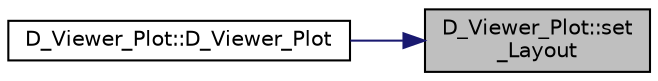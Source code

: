 digraph "D_Viewer_Plot::set_Layout"
{
 // LATEX_PDF_SIZE
  edge [fontname="Helvetica",fontsize="10",labelfontname="Helvetica",labelfontsize="10"];
  node [fontname="Helvetica",fontsize="10",shape=record];
  rankdir="RL";
  Node1 [label="D_Viewer_Plot::set\l_Layout",height=0.2,width=0.4,color="black", fillcolor="grey75", style="filled", fontcolor="black",tooltip=" "];
  Node1 -> Node2 [dir="back",color="midnightblue",fontsize="10",style="solid",fontname="Helvetica"];
  Node2 [label="D_Viewer_Plot::D_Viewer_Plot",height=0.2,width=0.4,color="black", fillcolor="white", style="filled",URL="$class_d___viewer___plot.html#ab1734f461fb9f391e8ab4b4311fcabdb",tooltip=" "];
}
